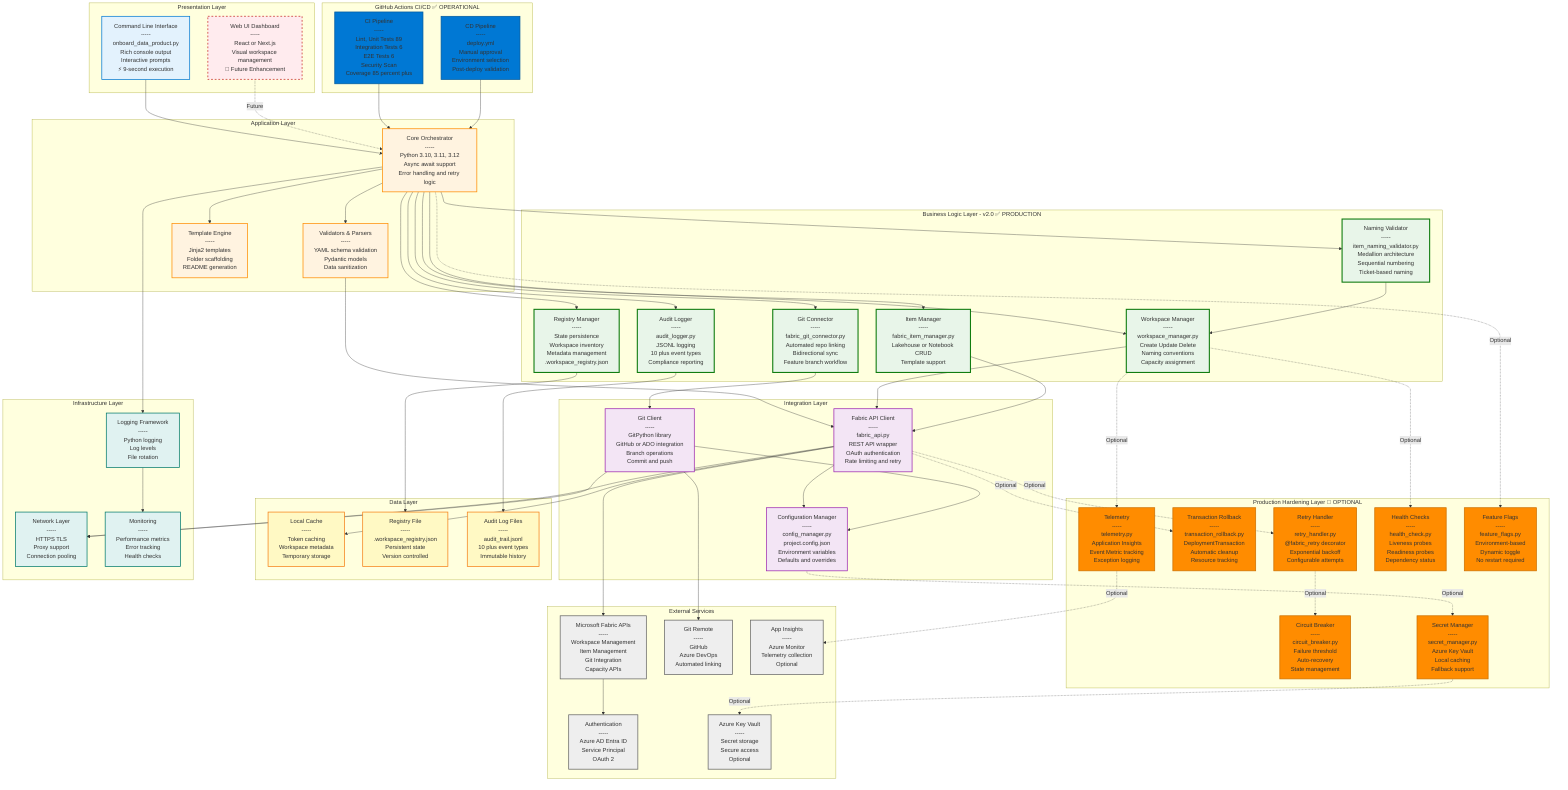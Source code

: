 graph TB
    subgraph "Presentation Layer"
        CLI[Command Line Interface<br/>-----<br/>onboard_data_product.py<br/>Rich console output<br/>Interactive prompts<br/>⚡ 9-second execution]
        
        FUTURE_WEB[Web UI Dashboard<br/>-----<br/>React or Next.js<br/>Visual workspace management<br/>🎯 Future Enhancement]
    end

    subgraph "Application Layer"
        CORE[Core Orchestrator<br/>-----<br/>Python 3.10, 3.11, 3.12<br/>Async await support<br/>Error handling and retry logic]
        
        VALIDATORS[Validators & Parsers<br/>-----<br/>YAML schema validation<br/>Pydantic models<br/>Data sanitization]
        
        TEMPLATE[Template Engine<br/>-----<br/>Jinja2 templates<br/>Folder scaffolding<br/>README generation]
    end

    subgraph "Business Logic Layer - v2.0 ✅ PRODUCTION"
        WORKSPACE_MGR[Workspace Manager<br/>-----<br/>workspace_manager.py<br/>Create Update Delete<br/>Naming conventions<br/>Capacity assignment]
        
        ITEM_MGR[Item Manager<br/>-----<br/>fabric_item_manager.py<br/>Lakehouse or Notebook CRUD<br/>Template support]
        
        GIT_MGR[Git Connector<br/>-----<br/>fabric_git_connector.py<br/>Automated repo linking<br/>Bidirectional sync<br/>Feature branch workflow]
        
        NAMING_VAL[Naming Validator<br/>-----<br/>item_naming_validator.py<br/>Medallion architecture<br/>Sequential numbering<br/>Ticket-based naming]
        
        AUDIT_MGR[Audit Logger<br/>-----<br/>audit_logger.py<br/>JSONL logging<br/>10 plus event types<br/>Compliance reporting]
        
        REGISTRY_MGR[Registry Manager<br/>-----<br/>State persistence<br/>Workspace inventory<br/>Metadata management<br/>.workspace_registry.json]
    end

    subgraph "Production Hardening Layer 🔧 OPTIONAL"
        RETRY[Retry Handler<br/>-----<br/>retry_handler.py<br/>@fabric_retry decorator<br/>Exponential backoff<br/>Configurable attempts]
        
        CIRCUIT[Circuit Breaker<br/>-----<br/>circuit_breaker.py<br/>Failure threshold<br/>Auto-recovery<br/>State management]
        
        ROLLBACK[Transaction Rollback<br/>-----<br/>transaction_rollback.py<br/>DeploymentTransaction<br/>Automatic cleanup<br/>Resource tracking]
        
        TELEMETRY[Telemetry<br/>-----<br/>telemetry.py<br/>Application Insights<br/>Event Metric tracking<br/>Exception logging]
        
        HEALTH[Health Checks<br/>-----<br/>health_check.py<br/>Liveness probes<br/>Readiness probes<br/>Dependency status]
        
        SECRET[Secret Manager<br/>-----<br/>secret_manager.py<br/>Azure Key Vault<br/>Local caching<br/>Fallback support]
        
        FEATURE[Feature Flags<br/>-----<br/>feature_flags.py<br/>Environment-based<br/>Dynamic toggle<br/>No restart required]
    end

    subgraph "Integration Layer"
        FABRIC_CLIENT[Fabric API Client<br/>-----<br/>fabric_api.py<br/>REST API wrapper<br/>OAuth authentication<br/>Rate limiting and retry]
        
        GIT_CLIENT[Git Client<br/>-----<br/>GitPython library<br/>GitHub or ADO integration<br/>Branch operations<br/>Commit and push]
        
        CONFIG_MGR[Configuration Manager<br/>-----<br/>config_manager.py<br/>project.config.json<br/>Environment variables<br/>Defaults and overrides]
    end

    subgraph "Data Layer"
        CACHE[Local Cache<br/>-----<br/>Token caching<br/>Workspace metadata<br/>Temporary storage]
        
        REGISTRY_FILE[Registry File<br/>-----<br/>.workspace_registry.json<br/>Persistent state<br/>Version controlled]
        
        AUDIT_FILES[Audit Log Files<br/>-----<br/>audit_trail.jsonl<br/>10 plus event types<br/>Immutable history]
    end

    subgraph "External Services"
        FABRIC_API[Microsoft Fabric APIs<br/>-----<br/>Workspace Management<br/>Item Management<br/>Git Integration<br/>Capacity APIs]
        
        GIT_REMOTE[Git Remote<br/>-----<br/>GitHub<br/>Azure DevOps<br/>Automated linking]
        
        AUTH_SERVICE[Authentication<br/>-----<br/>Azure AD Entra ID<br/>Service Principal<br/>OAuth 2]
        
        INSIGHTS[App Insights<br/>-----<br/>Azure Monitor<br/>Telemetry collection<br/>Optional]
        
        KEYVAULT[Azure Key Vault<br/>-----<br/>Secret storage<br/>Secure access<br/>Optional]
    end

    subgraph "Infrastructure Layer"
        NETWORK[Network Layer<br/>-----<br/>HTTPS TLS<br/>Proxy support<br/>Connection pooling]
        
        LOGGING[Logging Framework<br/>-----<br/>Python logging<br/>Log levels<br/>File rotation]
        
        MONITORING[Monitoring<br/>-----<br/>Performance metrics<br/>Error tracking<br/>Health checks]
    end

    subgraph "GitHub Actions CI/CD ✅ OPERATIONAL"
        GHA_CI[CI Pipeline<br/>-----<br/>Lint, Unit Tests 89<br/>Integration Tests 6<br/>E2E Tests 6<br/>Security Scan<br/>Coverage 85 percent plus]
        
        GHA_CD[CD Pipeline<br/>-----<br/>deploy.yml<br/>Manual approval<br/>Environment selection<br/>Post-deploy validation]
    end

    CLI --> CORE
    FUTURE_WEB -.->|Future| CORE
    
    CORE --> VALIDATORS
    CORE --> TEMPLATE
    CORE --> WORKSPACE_MGR
    CORE --> ITEM_MGR
    CORE --> GIT_MGR
    CORE --> NAMING_VAL
    CORE --> AUDIT_MGR
    CORE --> REGISTRY_MGR
    
    VALIDATORS --> FABRIC_CLIENT
    WORKSPACE_MGR --> FABRIC_CLIENT
    ITEM_MGR --> FABRIC_CLIENT
    GIT_MGR --> GIT_CLIENT
    NAMING_VAL --> WORKSPACE_MGR
    AUDIT_MGR --> AUDIT_FILES
    REGISTRY_MGR --> REGISTRY_FILE
    
    FABRIC_CLIENT --> CONFIG_MGR
    GIT_CLIENT --> CONFIG_MGR
    FABRIC_CLIENT --> CACHE
    
    FABRIC_CLIENT -.->|Optional| RETRY
    RETRY -.->|Optional| CIRCUIT
    FABRIC_CLIENT -.->|Optional| ROLLBACK
    WORKSPACE_MGR -.->|Optional| TELEMETRY
    WORKSPACE_MGR -.->|Optional| HEALTH
    CONFIG_MGR -.->|Optional| SECRET
    CORE -.->|Optional| FEATURE
    
    FABRIC_CLIENT --> FABRIC_API
    GIT_CLIENT --> GIT_REMOTE
    FABRIC_API --> AUTH_SERVICE
    TELEMETRY -.->|Optional| INSIGHTS
    SECRET -.->|Optional| KEYVAULT
    
    FABRIC_CLIENT --> NETWORK
    GIT_CLIENT --> NETWORK
    CORE --> LOGGING
    LOGGING --> MONITORING
    
    GHA_CI --> CORE
    GHA_CD --> CORE
    
    classDef presentation fill:#E3F2FD,stroke:#0078D4,stroke-width:2px
    classDef application fill:#FFF3E0,stroke:#FF8C00,stroke-width:2px
    classDef business fill:#E8F5E9,stroke:#107C10,stroke-width:3px
    classDef hardening fill:#FF8C00,stroke:#CC7000,stroke-width:2px
    classDef integration fill:#F3E5F5,stroke:#9C27B0,stroke-width:2px
    classDef data fill:#FFF9C4,stroke:#F57F17,stroke-width:2px
    classDef external fill:#EEEEEE,stroke:#666,stroke-width:2px
    classDef infrastructure fill:#E0F2F1,stroke:#00796B,stroke-width:2px
    classDef cicd fill:#0078D4,stroke:#005A9E,stroke-width:2px
    classDef future fill:#FFEBEE,stroke:#C62828,stroke-width:2px,stroke-dasharray: 5 5

    class CLI presentation
    class FUTURE_WEB future
    class CORE,VALIDATORS,TEMPLATE application
    class WORKSPACE_MGR,ITEM_MGR,GIT_MGR,NAMING_VAL,AUDIT_MGR,REGISTRY_MGR business
    class RETRY,CIRCUIT,ROLLBACK,TELEMETRY,HEALTH,SECRET,FEATURE hardening
    class FABRIC_CLIENT,GIT_CLIENT,CONFIG_MGR integration
    class CACHE,REGISTRY_FILE,AUDIT_FILES data
    class FABRIC_API,GIT_REMOTE,AUTH_SERVICE,INSIGHTS,KEYVAULT external
    class NETWORK,LOGGING,MONITORING infrastructure
    class GHA_CI,GHA_CD cicd